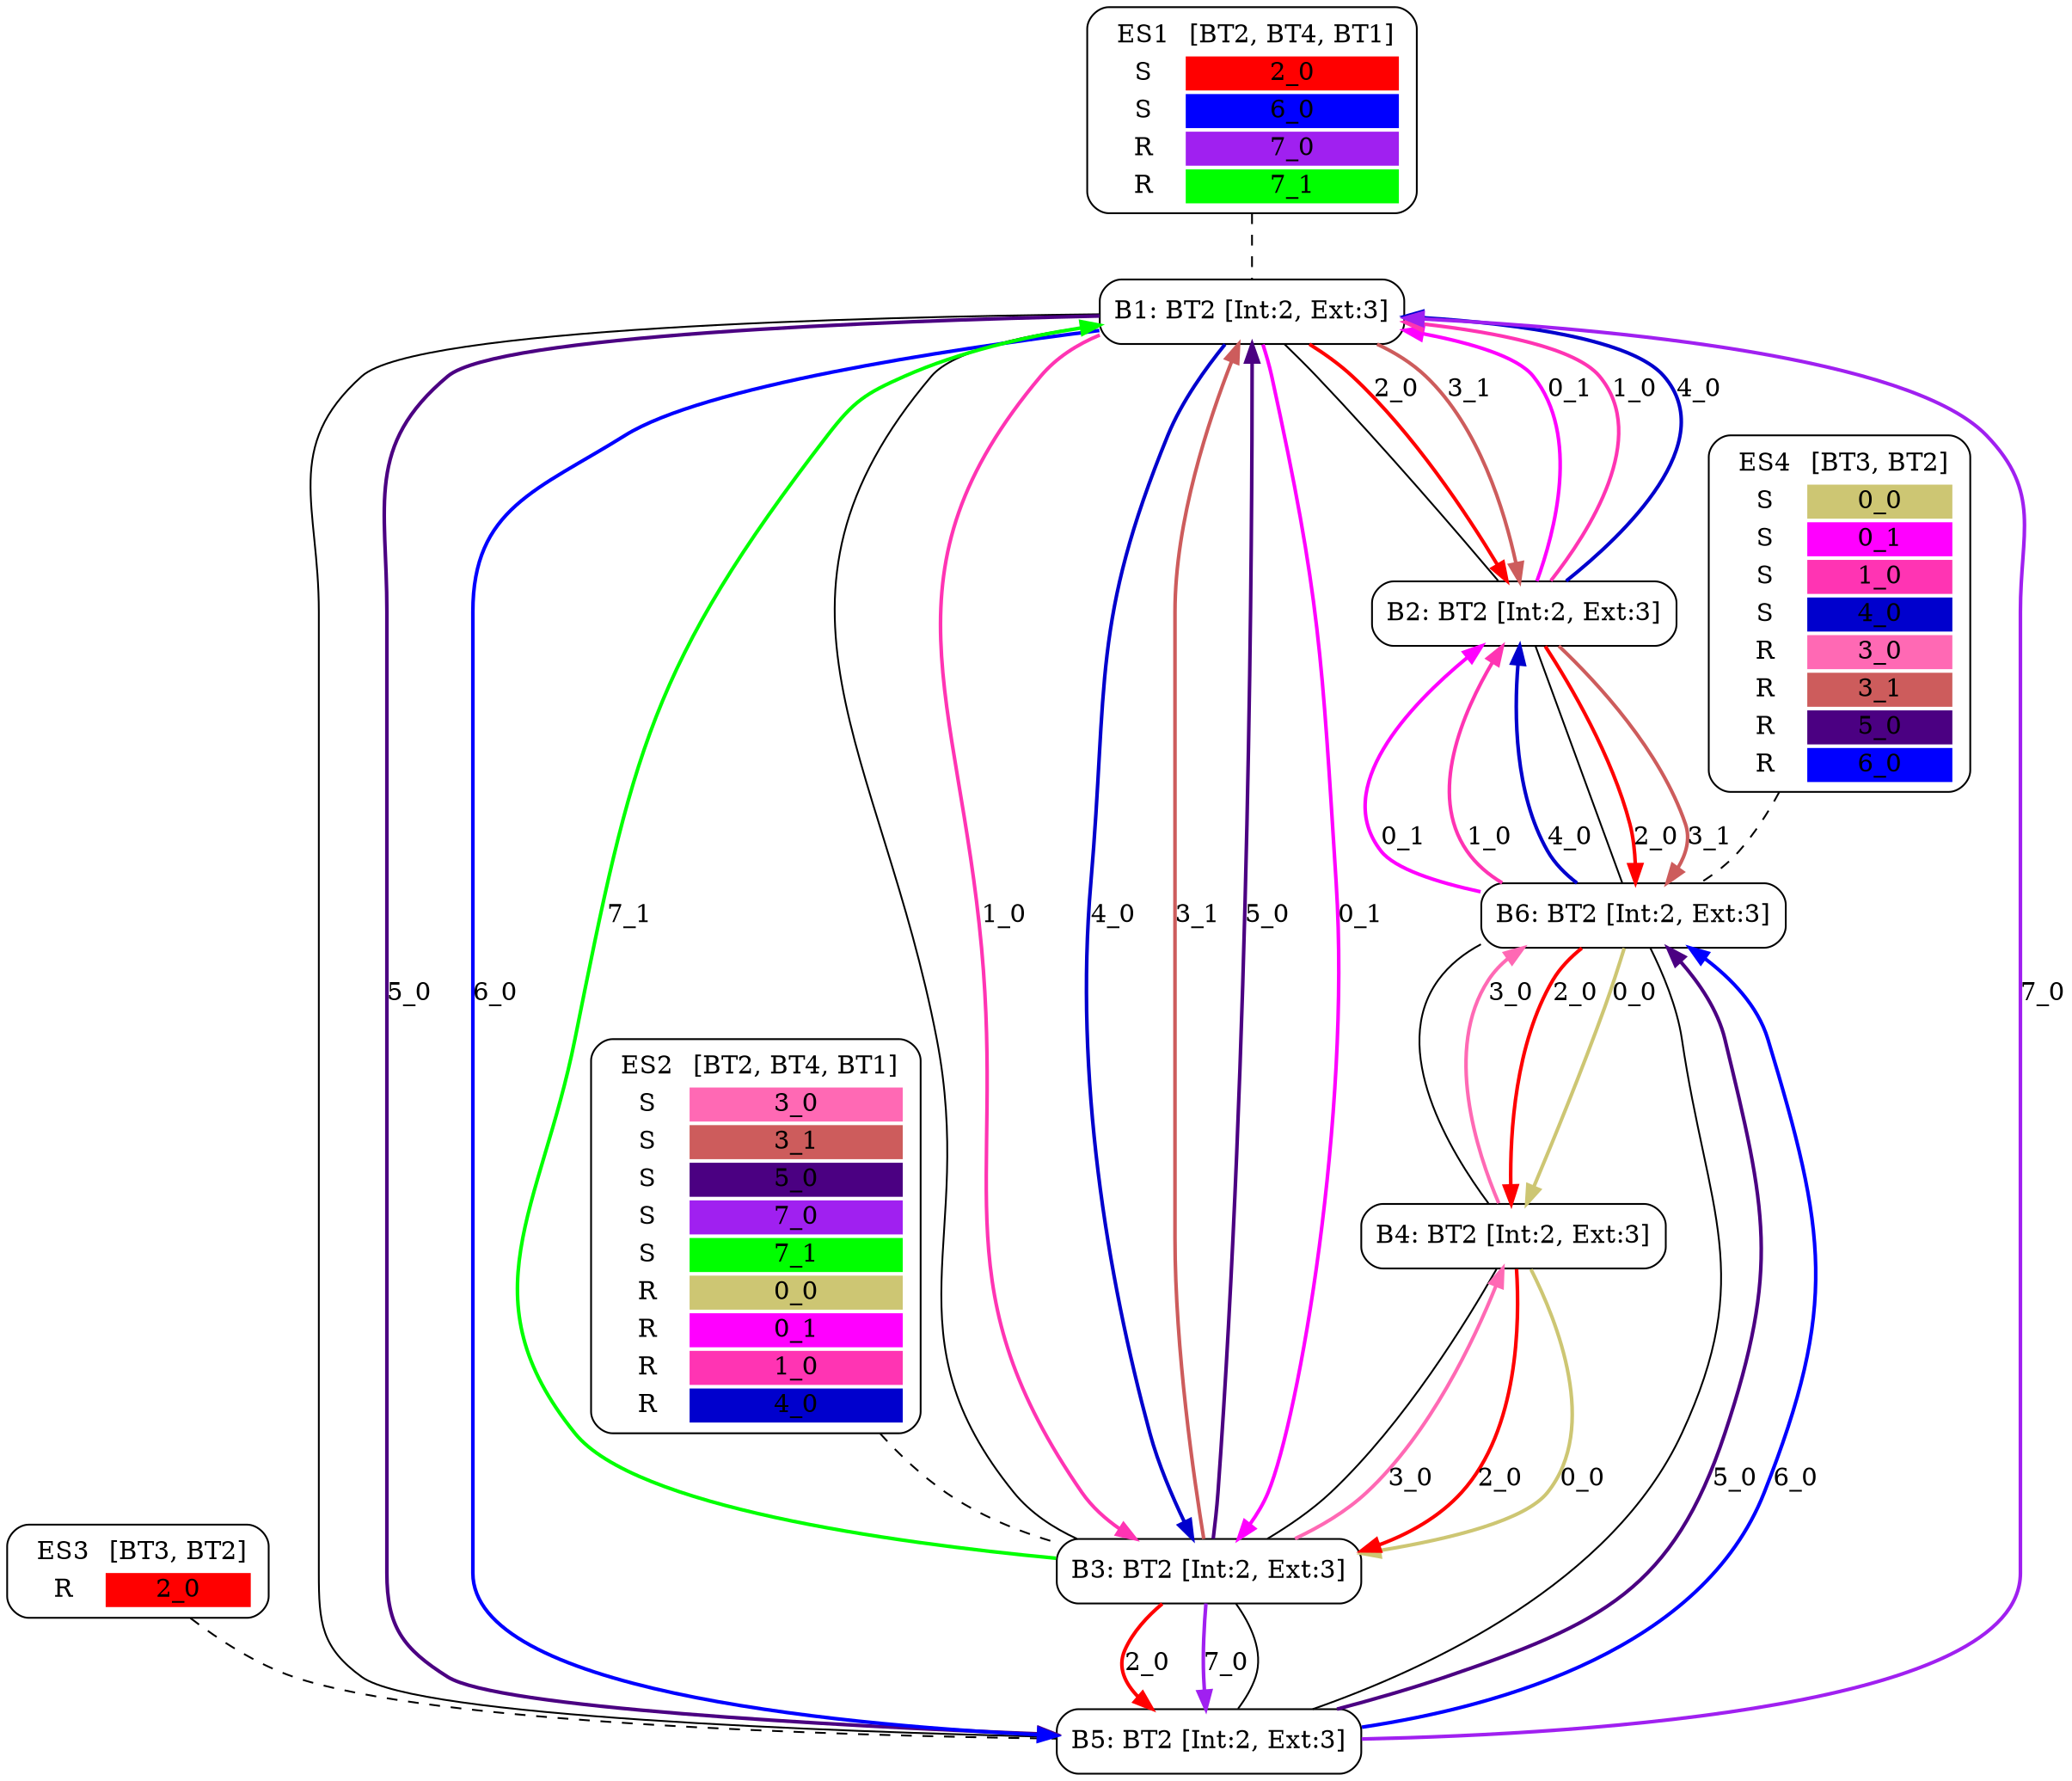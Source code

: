 digraph network {
  ES1 [ label=<<TABLE  BORDER="0"><TR> <TD ALIGN="CENTER" BORDER="0"> ES1 </TD> <TD>[BT2, BT4, BT1]</TD> </TR><TR><TD>S</TD><TD BGCOLOR="red">2_0</TD></TR>
<TR><TD>S</TD><TD BGCOLOR="blue">6_0</TD></TR>
<TR><TD>R</TD><TD BGCOLOR="purple">7_0</TD></TR>
<TR><TD>R</TD><TD BGCOLOR="green">7_1</TD></TR>
</TABLE>> shape="box" style="rounded" ];
  ES2 [ label=<<TABLE  BORDER="0"><TR> <TD ALIGN="CENTER" BORDER="0"> ES2 </TD> <TD>[BT2, BT4, BT1]</TD> </TR><TR><TD>S</TD><TD BGCOLOR="hotpink">3_0</TD></TR>
<TR><TD>S</TD><TD BGCOLOR="indianred">3_1</TD></TR>
<TR><TD>S</TD><TD BGCOLOR="indigo">5_0</TD></TR>
<TR><TD>S</TD><TD BGCOLOR="purple">7_0</TD></TR>
<TR><TD>S</TD><TD BGCOLOR="green">7_1</TD></TR>
<TR><TD>R</TD><TD BGCOLOR="khaki3">0_0</TD></TR>
<TR><TD>R</TD><TD BGCOLOR="magenta1">0_1</TD></TR>
<TR><TD>R</TD><TD BGCOLOR="maroon1">1_0</TD></TR>
<TR><TD>R</TD><TD BGCOLOR="mediumblue">4_0</TD></TR>
</TABLE>> shape="box" style="rounded" ];
  ES3 [ label=<<TABLE  BORDER="0"><TR> <TD ALIGN="CENTER" BORDER="0"> ES3 </TD> <TD>[BT3, BT2]</TD> </TR><TR><TD>R</TD><TD BGCOLOR="red">2_0</TD></TR>
</TABLE>> shape="box" style="rounded" ];
  ES4 [ label=<<TABLE  BORDER="0"><TR> <TD ALIGN="CENTER" BORDER="0"> ES4 </TD> <TD>[BT3, BT2]</TD> </TR><TR><TD>S</TD><TD BGCOLOR="khaki3">0_0</TD></TR>
<TR><TD>S</TD><TD BGCOLOR="magenta1">0_1</TD></TR>
<TR><TD>S</TD><TD BGCOLOR="maroon1">1_0</TD></TR>
<TR><TD>S</TD><TD BGCOLOR="mediumblue">4_0</TD></TR>
<TR><TD>R</TD><TD BGCOLOR="hotpink">3_0</TD></TR>
<TR><TD>R</TD><TD BGCOLOR="indianred">3_1</TD></TR>
<TR><TD>R</TD><TD BGCOLOR="indigo">5_0</TD></TR>
<TR><TD>R</TD><TD BGCOLOR="blue">6_0</TD></TR>
</TABLE>> shape="box" style="rounded" ];
  B1 [ label="B1: BT2 [Int:2, Ext:3]" shape="box" style="rounded" ];
  B2 [ label="B2: BT2 [Int:2, Ext:3]" shape="box" style="rounded" ];
  B3 [ label="B3: BT2 [Int:2, Ext:3]" shape="box" style="rounded" ];
  B4 [ label="B4: BT2 [Int:2, Ext:3]" shape="box" style="rounded" ];
  B5 [ label="B5: BT2 [Int:2, Ext:3]" shape="box" style="rounded" ];
  B6 [ label="B6: BT2 [Int:2, Ext:3]" shape="box" style="rounded" ];
  ES1 -> B1 [ style="dashed" arrowhead="none" ];
  ES2 -> B3 [ style="dashed" arrowhead="none" ];
  ES3 -> B5 [ style="dashed" arrowhead="none" ];
  ES4 -> B6 [ style="dashed" arrowhead="none" ];
  B1 -> B2 [ arrowhead="none" ];
  B1 -> B3 [ arrowhead="none" ];
  B1 -> B5 [ arrowhead="none" ];
  B2 -> B6 [ arrowhead="none" ];
  B3 -> B4 [ arrowhead="none" ];
  B3 -> B5 [ arrowhead="none" ];
  B4 -> B6 [ arrowhead="none" ];
  B5 -> B6 [ arrowhead="none" ];
  B6 -> B4 [ label="0_0" color="khaki3" style="bold" ];
  B4 -> B3 [ label="0_0" color="khaki3" style="bold" ];
  B6 -> B2 [ label="0_1" color="magenta1" style="bold" ];
  B2 -> B1 [ label="0_1" color="magenta1" style="bold" ];
  B1 -> B3 [ label="0_1" color="magenta1" style="bold" ];
  B6 -> B2 [ label="1_0" color="maroon1" style="bold" ];
  B2 -> B1 [ label="1_0" color="maroon1" style="bold" ];
  B1 -> B3 [ label="1_0" color="maroon1" style="bold" ];
  B1 -> B2 [ label="2_0" color="red" style="bold" ];
  B2 -> B6 [ label="2_0" color="red" style="bold" ];
  B6 -> B4 [ label="2_0" color="red" style="bold" ];
  B4 -> B3 [ label="2_0" color="red" style="bold" ];
  B3 -> B5 [ label="2_0" color="red" style="bold" ];
  B3 -> B4 [ label="3_0" color="hotpink" style="bold" ];
  B4 -> B6 [ label="3_0" color="hotpink" style="bold" ];
  B3 -> B1 [ label="3_1" color="indianred" style="bold" ];
  B1 -> B2 [ label="3_1" color="indianred" style="bold" ];
  B2 -> B6 [ label="3_1" color="indianred" style="bold" ];
  B6 -> B2 [ label="4_0" color="mediumblue" style="bold" ];
  B2 -> B1 [ label="4_0" color="mediumblue" style="bold" ];
  B1 -> B3 [ label="4_0" color="mediumblue" style="bold" ];
  B3 -> B1 [ label="5_0" color="indigo" style="bold" ];
  B1 -> B5 [ label="5_0" color="indigo" style="bold" ];
  B5 -> B6 [ label="5_0" color="indigo" style="bold" ];
  B1 -> B5 [ label="6_0" color="blue" style="bold" ];
  B5 -> B6 [ label="6_0" color="blue" style="bold" ];
  B3 -> B5 [ label="7_0" color="purple" style="bold" ];
  B5 -> B1 [ label="7_0" color="purple" style="bold" ];
  B3 -> B1 [ label="7_1" color="green" style="bold" ];
}
